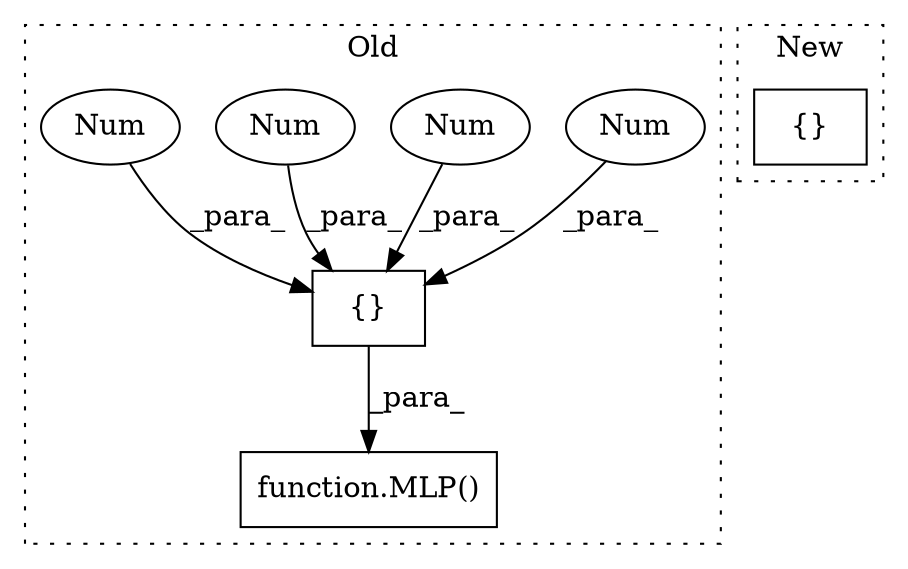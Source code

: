 digraph G {
subgraph cluster0 {
1 [label="function.MLP()" a="75" s="3018,3041" l="4,1" shape="box"];
3 [label="{}" a="59" s="3022,3040" l="1,0" shape="box"];
4 [label="Num" a="76" s="3026" l="3" shape="ellipse"];
5 [label="Num" a="76" s="3031" l="3" shape="ellipse"];
6 [label="Num" a="76" s="3036" l="4" shape="ellipse"];
7 [label="Num" a="76" s="3023" l="1" shape="ellipse"];
label = "Old";
style="dotted";
}
subgraph cluster1 {
2 [label="{}" a="59" s="2528,2618" l="1,0" shape="box"];
label = "New";
style="dotted";
}
3 -> 1 [label="_para_"];
4 -> 3 [label="_para_"];
5 -> 3 [label="_para_"];
6 -> 3 [label="_para_"];
7 -> 3 [label="_para_"];
}